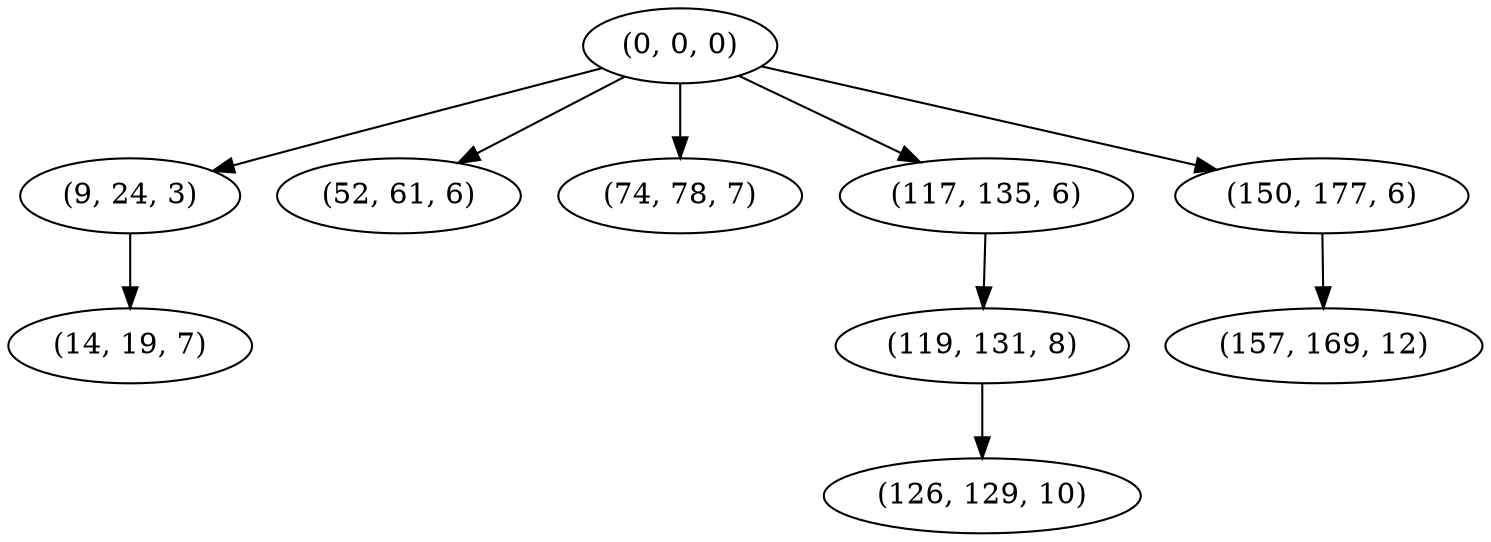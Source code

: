 digraph tree {
    "(0, 0, 0)";
    "(9, 24, 3)";
    "(14, 19, 7)";
    "(52, 61, 6)";
    "(74, 78, 7)";
    "(117, 135, 6)";
    "(119, 131, 8)";
    "(126, 129, 10)";
    "(150, 177, 6)";
    "(157, 169, 12)";
    "(0, 0, 0)" -> "(9, 24, 3)";
    "(0, 0, 0)" -> "(52, 61, 6)";
    "(0, 0, 0)" -> "(74, 78, 7)";
    "(0, 0, 0)" -> "(117, 135, 6)";
    "(0, 0, 0)" -> "(150, 177, 6)";
    "(9, 24, 3)" -> "(14, 19, 7)";
    "(117, 135, 6)" -> "(119, 131, 8)";
    "(119, 131, 8)" -> "(126, 129, 10)";
    "(150, 177, 6)" -> "(157, 169, 12)";
}
